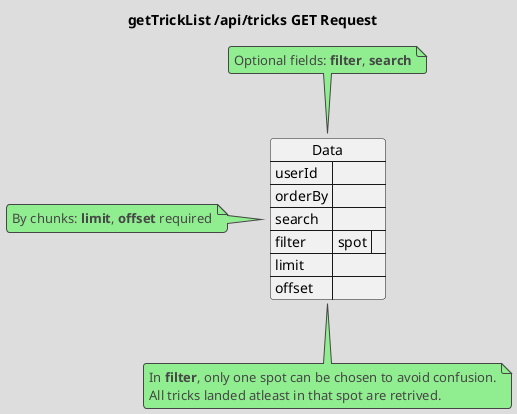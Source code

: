 @startuml getTrickList-Request
!theme toy
skinparam linetype ortho
title "getTrickList /api/tricks GET Request"

json Data {
    "userId": "",
    ' Points, ...
    "orderBy": "",
    "search": "",
    "filter": {
        ' For filtering, only one spot can be chosen to avoid confusion.
        ' All tricks landed atleast in that spot are retrived
        "spot": ""
    },
    "limit": "",
    "offset": ""
}

note top of Data
    Optional fields: **filter**, **search**
end note

note bottom of Data
    In **filter**, only one spot can be chosen to avoid confusion.
    All tricks landed atleast in that spot are retrived.
end note

note left of Data
    By chunks: **limit**, **offset** required
end note
@enduml
@startuml getTrickList-Response
!theme toy
skinparam linetype ortho
title "getTrickList /api/tricks GET Response"

json Data {
    "tricks": [
        {
            "trickId": "",
            "name": "",
            "points": "",
            "spots": [
                {
                    "spot": "",
                    "date": ""
                }
            ]
        }
    ]
}
@enduml

